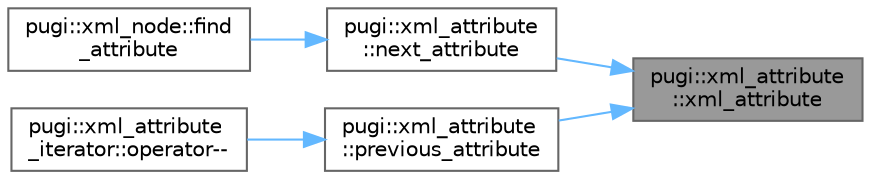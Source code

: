 digraph "pugi::xml_attribute::xml_attribute"
{
 // INTERACTIVE_SVG=YES
 // LATEX_PDF_SIZE
  bgcolor="transparent";
  edge [fontname=Helvetica,fontsize=10,labelfontname=Helvetica,labelfontsize=10];
  node [fontname=Helvetica,fontsize=10,shape=box,height=0.2,width=0.4];
  rankdir="RL";
  Node1 [id="Node000001",label="pugi::xml_attribute\l::xml_attribute",height=0.2,width=0.4,color="gray40", fillcolor="grey60", style="filled", fontcolor="black",tooltip=" "];
  Node1 -> Node2 [id="edge1_Node000001_Node000002",dir="back",color="steelblue1",style="solid",tooltip=" "];
  Node2 [id="Node000002",label="pugi::xml_attribute\l::next_attribute",height=0.2,width=0.4,color="grey40", fillcolor="white", style="filled",URL="$de/d7c/classpugi_1_1xml__attribute.html#ab419958526a4fdcb1e325c337af0fa9d",tooltip=" "];
  Node2 -> Node3 [id="edge2_Node000002_Node000003",dir="back",color="steelblue1",style="solid",tooltip=" "];
  Node3 [id="Node000003",label="pugi::xml_node::find\l_attribute",height=0.2,width=0.4,color="grey40", fillcolor="white", style="filled",URL="$db/d65/classpugi_1_1xml__node.html#a4494f8397e3bdf586b1dec6da19f5649",tooltip=" "];
  Node1 -> Node4 [id="edge3_Node000001_Node000004",dir="back",color="steelblue1",style="solid",tooltip=" "];
  Node4 [id="Node000004",label="pugi::xml_attribute\l::previous_attribute",height=0.2,width=0.4,color="grey40", fillcolor="white", style="filled",URL="$de/d7c/classpugi_1_1xml__attribute.html#aa9482ce28bb31b6db83e858f587759fa",tooltip=" "];
  Node4 -> Node5 [id="edge4_Node000004_Node000005",dir="back",color="steelblue1",style="solid",tooltip=" "];
  Node5 [id="Node000005",label="pugi::xml_attribute\l_iterator::operator--",height=0.2,width=0.4,color="grey40", fillcolor="white", style="filled",URL="$de/d8a/classpugi_1_1xml__attribute__iterator.html#a7ac06eb61d47a9e57bcd0fd2434c6243",tooltip=" "];
}
